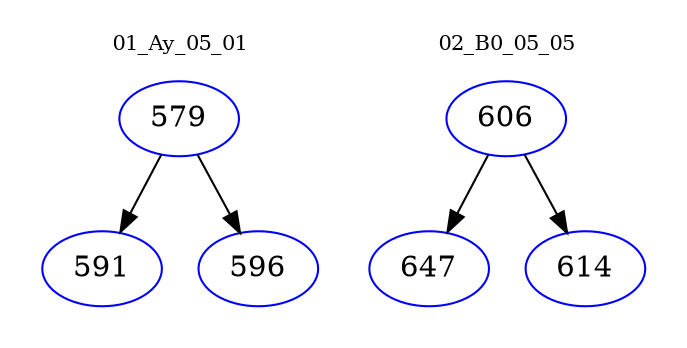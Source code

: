 digraph{
subgraph cluster_0 {
color = white
label = "01_Ay_05_01";
fontsize=10;
T0_579 [label="579", color="blue"]
T0_579 -> T0_591 [color="black"]
T0_591 [label="591", color="blue"]
T0_579 -> T0_596 [color="black"]
T0_596 [label="596", color="blue"]
}
subgraph cluster_1 {
color = white
label = "02_B0_05_05";
fontsize=10;
T1_606 [label="606", color="blue"]
T1_606 -> T1_647 [color="black"]
T1_647 [label="647", color="blue"]
T1_606 -> T1_614 [color="black"]
T1_614 [label="614", color="blue"]
}
}
